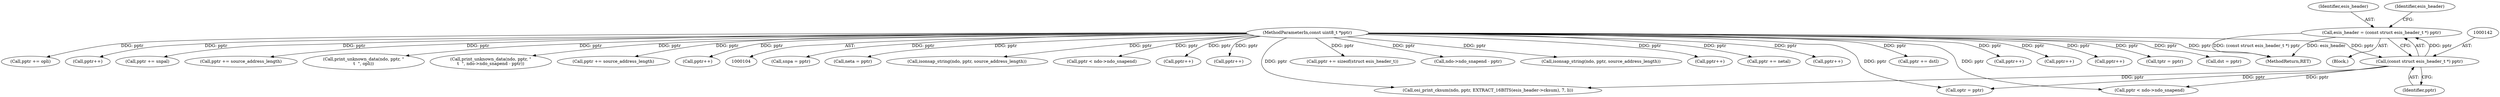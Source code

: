digraph "0_tcpdump_c177cb3800a9a68d79b2812f0ffcb9479abd6eb8@pointer" {
"1000139" [label="(Call,esis_header = (const struct esis_header_t *) pptr)"];
"1000141" [label="(Call,(const struct esis_header_t *) pptr)"];
"1000106" [label="(MethodParameterIn,const uint8_t *pptr)"];
"1000449" [label="(Call,snpa = pptr)"];
"1000143" [label="(Identifier,pptr)"];
"1000491" [label="(Call,neta = pptr)"];
"1000141" [label="(Call,(const struct esis_header_t *) pptr)"];
"1000618" [label="(Call,isonsap_string(ndo, pptr, source_address_length))"];
"1000695" [label="(Call,pptr < ndo->ndo_snapend)"];
"1000475" [label="(Call,pptr++)"];
"1000740" [label="(Call,pptr++)"];
"1000216" [label="(Call,pptr < ndo->ndo_snapend)"];
"1000342" [label="(Call,pptr += sizeof(struct esis_header_t))"];
"1000704" [label="(Call,ndo->ndo_snapend - pptr)"];
"1000139" [label="(Call,esis_header = (const struct esis_header_t *) pptr)"];
"1000140" [label="(Identifier,esis_header)"];
"1000675" [label="(Call,isonsap_string(ndo, pptr, source_address_length))"];
"1000431" [label="(Call,pptr++)"];
"1000494" [label="(Call,pptr += netal)"];
"1000378" [label="(Call,pptr++)"];
"1000310" [label="(Call,osi_print_cksum(ndo, pptr, EXTRACT_16BITS(esis_header->cksum), 7, li))"];
"1000399" [label="(Call,pptr += dstl)"];
"1000735" [label="(Call,pptr++)"];
"1000561" [label="(Call,pptr++)"];
"1000152" [label="(Call,optr = pptr)"];
"1000593" [label="(Call,pptr++)"];
"1000760" [label="(Call,tptr = pptr)"];
"1000396" [label="(Call,dst = pptr)"];
"1000108" [label="(Block,)"];
"1000860" [label="(Call,pptr += opli)"];
"1000106" [label="(MethodParameterIn,const uint8_t *pptr)"];
"1000650" [label="(Call,pptr++)"];
"1000865" [label="(MethodReturn,RET)"];
"1000146" [label="(Identifier,esis_header)"];
"1000452" [label="(Call,pptr += snpal)"];
"1000679" [label="(Call,pptr += source_address_length)"];
"1000855" [label="(Call,print_unknown_data(ndo, pptr, \"\n\t  \", opli))"];
"1000700" [label="(Call,print_unknown_data(ndo, pptr, \"\n\t  \", ndo->ndo_snapend - pptr))"];
"1000622" [label="(Call,pptr += source_address_length)"];
"1000227" [label="(Call,pptr++)"];
"1000139" -> "1000108"  [label="AST: "];
"1000139" -> "1000141"  [label="CFG: "];
"1000140" -> "1000139"  [label="AST: "];
"1000141" -> "1000139"  [label="AST: "];
"1000146" -> "1000139"  [label="CFG: "];
"1000139" -> "1000865"  [label="DDG: (const struct esis_header_t *) pptr"];
"1000139" -> "1000865"  [label="DDG: esis_header"];
"1000141" -> "1000139"  [label="DDG: pptr"];
"1000141" -> "1000143"  [label="CFG: "];
"1000142" -> "1000141"  [label="AST: "];
"1000143" -> "1000141"  [label="AST: "];
"1000106" -> "1000141"  [label="DDG: pptr"];
"1000141" -> "1000152"  [label="DDG: pptr"];
"1000141" -> "1000216"  [label="DDG: pptr"];
"1000141" -> "1000310"  [label="DDG: pptr"];
"1000106" -> "1000104"  [label="AST: "];
"1000106" -> "1000865"  [label="DDG: pptr"];
"1000106" -> "1000152"  [label="DDG: pptr"];
"1000106" -> "1000216"  [label="DDG: pptr"];
"1000106" -> "1000227"  [label="DDG: pptr"];
"1000106" -> "1000310"  [label="DDG: pptr"];
"1000106" -> "1000342"  [label="DDG: pptr"];
"1000106" -> "1000378"  [label="DDG: pptr"];
"1000106" -> "1000396"  [label="DDG: pptr"];
"1000106" -> "1000399"  [label="DDG: pptr"];
"1000106" -> "1000431"  [label="DDG: pptr"];
"1000106" -> "1000449"  [label="DDG: pptr"];
"1000106" -> "1000452"  [label="DDG: pptr"];
"1000106" -> "1000475"  [label="DDG: pptr"];
"1000106" -> "1000491"  [label="DDG: pptr"];
"1000106" -> "1000494"  [label="DDG: pptr"];
"1000106" -> "1000561"  [label="DDG: pptr"];
"1000106" -> "1000593"  [label="DDG: pptr"];
"1000106" -> "1000618"  [label="DDG: pptr"];
"1000106" -> "1000622"  [label="DDG: pptr"];
"1000106" -> "1000650"  [label="DDG: pptr"];
"1000106" -> "1000675"  [label="DDG: pptr"];
"1000106" -> "1000679"  [label="DDG: pptr"];
"1000106" -> "1000695"  [label="DDG: pptr"];
"1000106" -> "1000700"  [label="DDG: pptr"];
"1000106" -> "1000704"  [label="DDG: pptr"];
"1000106" -> "1000735"  [label="DDG: pptr"];
"1000106" -> "1000740"  [label="DDG: pptr"];
"1000106" -> "1000760"  [label="DDG: pptr"];
"1000106" -> "1000855"  [label="DDG: pptr"];
"1000106" -> "1000860"  [label="DDG: pptr"];
}

